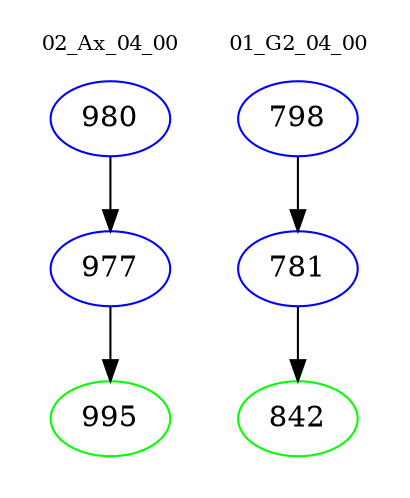 digraph{
subgraph cluster_0 {
color = white
label = "02_Ax_04_00";
fontsize=10;
T0_980 [label="980", color="blue"]
T0_980 -> T0_977 [color="black"]
T0_977 [label="977", color="blue"]
T0_977 -> T0_995 [color="black"]
T0_995 [label="995", color="green"]
}
subgraph cluster_1 {
color = white
label = "01_G2_04_00";
fontsize=10;
T1_798 [label="798", color="blue"]
T1_798 -> T1_781 [color="black"]
T1_781 [label="781", color="blue"]
T1_781 -> T1_842 [color="black"]
T1_842 [label="842", color="green"]
}
}
